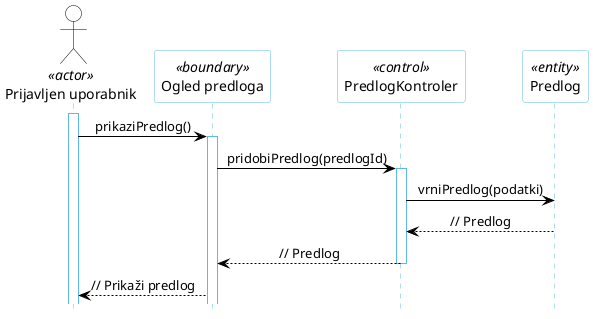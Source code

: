 @startuml
hide footbox

skinparam backgroundcolor transparent
skinparam defaultTextAlignment center
skinparam actorBorderColor black
skinparam actorBackgroundColor white
skinparam arrowColor black  
skinparam sequenceLifeLineBorderColor #5FB8EC
skinparam sequenceParticipantBorderColor #5FB8EC
skinparam sequenceParticipantBackgroundColor white

actor "Prijavljen uporabnik" as U1 <<actor>>

participant "Ogled predloga" as R5 <<boundary>>
participant "PredlogKontroler" as R2 <<control>>
participant "Predlog" as R4 <<entity>>

activate U1
U1 -> R5: prikaziPredlog()
activate R5
R5 -> R2: pridobiPredlog(predlogId)
activate R2
R2 -> R4: vrniPredlog(podatki)
R4 --> R2: // Predlog
R2 --> R5: // Predlog
deactivate R2
R5 --> U1: // Prikaži predlog
@enduml
